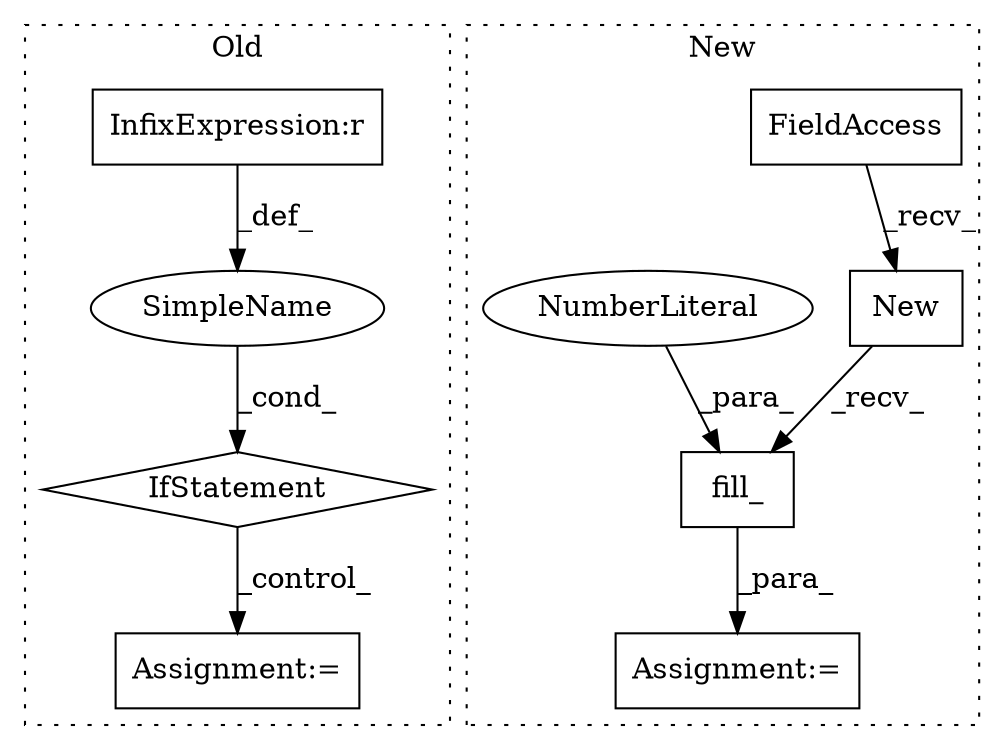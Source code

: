 digraph G {
subgraph cluster0 {
1 [label="IfStatement" a="25" s="10140,10156" l="4,2" shape="diamond"];
4 [label="Assignment:=" a="7" s="10405" l="1" shape="box"];
5 [label="SimpleName" a="42" s="" l="" shape="ellipse"];
9 [label="InfixExpression:r" a="27" s="10148" l="4" shape="box"];
label = "Old";
style="dotted";
}
subgraph cluster1 {
2 [label="New" a="32" s="9425" l="5" shape="box"];
3 [label="Assignment:=" a="7" s="9412" l="1" shape="box"];
6 [label="FieldAccess" a="22" s="9413" l="11" shape="box"];
7 [label="fill_" a="32" s="9454,9461" l="6,1" shape="box"];
8 [label="NumberLiteral" a="34" s="9460" l="1" shape="ellipse"];
label = "New";
style="dotted";
}
1 -> 4 [label="_control_"];
2 -> 7 [label="_recv_"];
5 -> 1 [label="_cond_"];
6 -> 2 [label="_recv_"];
7 -> 3 [label="_para_"];
8 -> 7 [label="_para_"];
9 -> 5 [label="_def_"];
}
